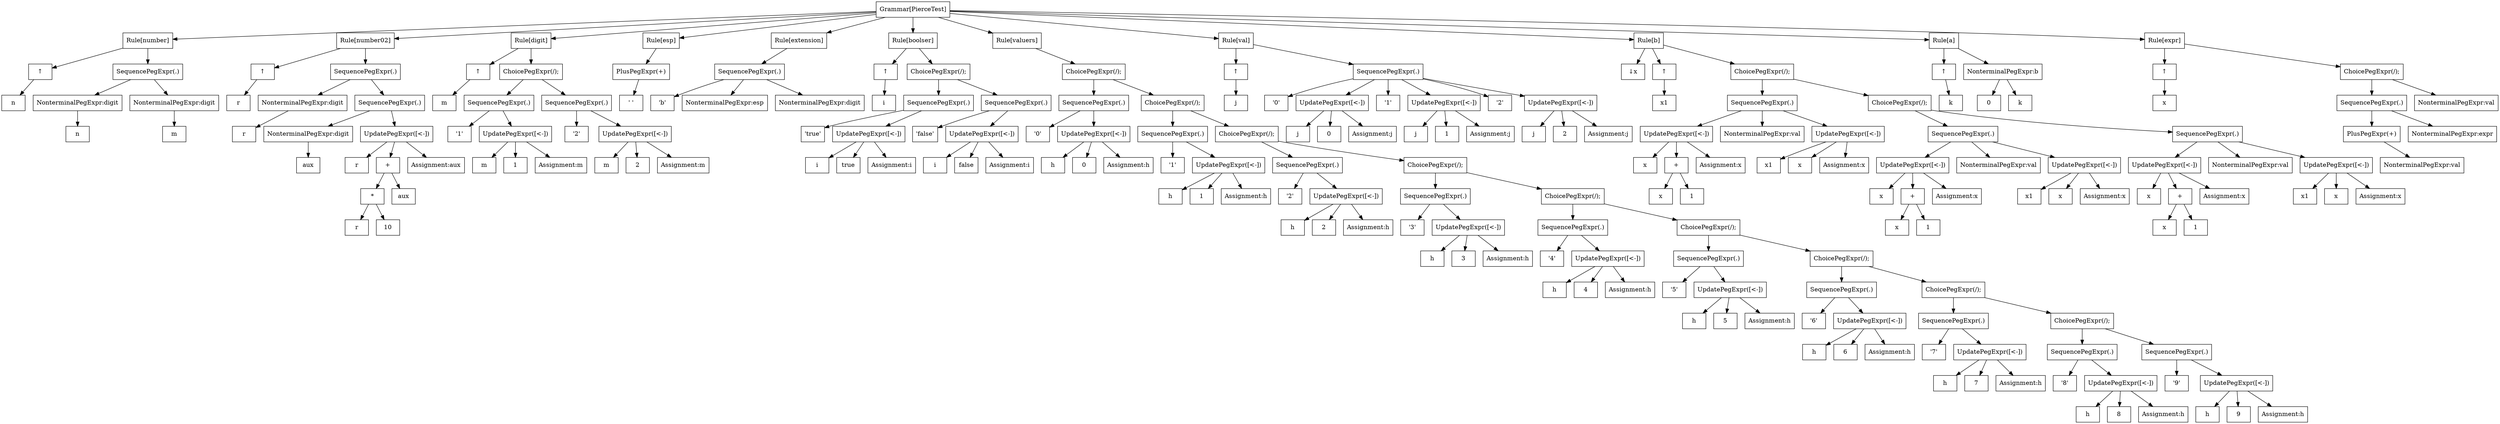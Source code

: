Digraph PierceTest {
  node [shape="box"];
  grammar [label = "Grammar[PierceTest]"];

  numberRule [label = "Rule[number]"];
  grammar -> numberRule;
  attributeExpr0 [label = "n"];
  SynAtt1 -> attributeExpr0;
  SynAtt1 [label = "↑"];
  numberRule -> SynAtt1;
  SequencePeg0 [label = "SequencePegExpr(.)"];
  numberRule -> SequencePeg0;
  NonterminalPeg1 [label = "NonterminalPegExpr:digit"];
  SequencePeg0 -> NonterminalPeg1;
  attributeExpr1 [label = "n"];
  NonterminalPeg1 -> attributeExpr1;
  NonterminalPeg2 [label = "NonterminalPegExpr:digit"];
  SequencePeg0 -> NonterminalPeg2;
  attributeExpr2 [label = "m"];
  NonterminalPeg2 -> attributeExpr2;
  number02Rule [label = "Rule[number02]"];
  grammar -> number02Rule;
  attributeExpr3 [label = "r"];
  SynAtt3 -> attributeExpr3;
  SynAtt3 [label = "↑"];
  number02Rule -> SynAtt3;
  SequencePeg3 [label = "SequencePegExpr(.)"];
  number02Rule -> SequencePeg3;
  NonterminalPeg4 [label = "NonterminalPegExpr:digit"];
  SequencePeg3 -> NonterminalPeg4;
  attributeExpr4 [label = "r"];
  NonterminalPeg4 -> attributeExpr4;
  SequencePeg5 [label = "SequencePegExpr(.)"];
  SequencePeg3 -> SequencePeg5;
  NonterminalPeg6 [label = "NonterminalPegExpr:digit"];
  SequencePeg5 -> NonterminalPeg6;
  attributeExpr5 [label = "aux"];
  NonterminalPeg6 -> attributeExpr5;
  UpdatePeg7 [label = "UpdatePegExpr([<-])"];
  SequencePeg5 -> UpdatePeg7;
  attributeExpr6 [label = "r"];
  UpdatePeg7 -> attributeExpr6;
  AddExpr7 [label = "+"];
  UpdatePeg7 -> AddExpr7;
  MultExpr8 [label = "*"];
  AddExpr7 -> MultExpr8;
  attributeExpr9 [label = "r"];
  MultExpr8 -> attributeExpr9;
  IntLiteralExpr10 [label = "10"];
  MultExpr8 -> IntLiteralExpr10;
  attributeExpr11 [label = "aux"];
  AddExpr7 -> attributeExpr11;
  assignmentNode4 [label = "Assignment:aux"];
  UpdatePeg7 -> assignmentNode4;
  digitRule [label = "Rule[digit]"];
  grammar -> digitRule;
  attributeExpr12 [label = "m"];
  SynAtt6 -> attributeExpr12;
  SynAtt6 [label = "↑"];
  digitRule -> SynAtt6;
  choicePeg8 [label = "ChoicePegExpr(/);"];
  digitRule -> choicePeg8;
  SequencePeg9 [label = "SequencePegExpr(.)"];
  choicePeg8 -> SequencePeg9;
  LiteralPeg10 [label = "'1'"];
  SequencePeg9 -> LiteralPeg10;
  UpdatePeg11 [label = "UpdatePegExpr([<-])"];
  SequencePeg9 -> UpdatePeg11;
  attributeExpr13 [label = "m"];
  UpdatePeg11 -> attributeExpr13;
  IntLiteralExpr14 [label = "1"];
  UpdatePeg11 -> IntLiteralExpr14;
  assignmentNode7 [label = "Assignment:m"];
  UpdatePeg11 -> assignmentNode7;
  SequencePeg12 [label = "SequencePegExpr(.)"];
  choicePeg8 -> SequencePeg12;
  LiteralPeg13 [label = "'2'"];
  SequencePeg12 -> LiteralPeg13;
  UpdatePeg14 [label = "UpdatePegExpr([<-])"];
  SequencePeg12 -> UpdatePeg14;
  attributeExpr15 [label = "m"];
  UpdatePeg14 -> attributeExpr15;
  IntLiteralExpr16 [label = "2"];
  UpdatePeg14 -> IntLiteralExpr16;
  assignmentNode8 [label = "Assignment:m"];
  UpdatePeg14 -> assignmentNode8;
  espRule [label = "Rule[esp]"];
  grammar -> espRule;
  PlusKleenePeg15 [label = "PlusPegExpr(+)"];
  espRule -> PlusKleenePeg15;
  LiteralPeg16 [label = "' '"];
  PlusKleenePeg15 -> LiteralPeg16;
  extensionRule [label = "Rule[extension]"];
  grammar -> extensionRule;
  SequencePeg17 [label = "SequencePegExpr(.)"];
  extensionRule -> SequencePeg17;
  LiteralPeg18 [label = "'b'"];
  SequencePeg17 -> LiteralPeg18;
  NonterminalPeg19 [label = "NonterminalPegExpr:esp"];
  SequencePeg17 -> NonterminalPeg19;
  NonterminalPeg20 [label = "NonterminalPegExpr:digit"];
  SequencePeg17 -> NonterminalPeg20;
  boolserRule [label = "Rule[boolser]"];
  grammar -> boolserRule;
  attributeExpr17 [label = "i"];
  SynAtt12 -> attributeExpr17;
  SynAtt12 [label = "↑"];
  boolserRule -> SynAtt12;
  choicePeg21 [label = "ChoicePegExpr(/);"];
  boolserRule -> choicePeg21;
  SequencePeg22 [label = "SequencePegExpr(.)"];
  choicePeg21 -> SequencePeg22;
  LiteralPeg23 [label = "'true'"];
  SequencePeg22 -> LiteralPeg23;
  UpdatePeg24 [label = "UpdatePegExpr([<-])"];
  SequencePeg22 -> UpdatePeg24;
  attributeExpr18 [label = "i"];
  UpdatePeg24 -> attributeExpr18;
  BooleanLiteralExpr19 [label = "true"];
  UpdatePeg24 -> BooleanLiteralExpr19;
  assignmentNode13 [label = "Assignment:i"];
  UpdatePeg24 -> assignmentNode13;
  SequencePeg25 [label = "SequencePegExpr(.)"];
  choicePeg21 -> SequencePeg25;
  LiteralPeg26 [label = "'false'"];
  SequencePeg25 -> LiteralPeg26;
  UpdatePeg27 [label = "UpdatePegExpr([<-])"];
  SequencePeg25 -> UpdatePeg27;
  attributeExpr20 [label = "i"];
  UpdatePeg27 -> attributeExpr20;
  BooleanLiteralExpr21 [label = "false"];
  UpdatePeg27 -> BooleanLiteralExpr21;
  assignmentNode14 [label = "Assignment:i"];
  UpdatePeg27 -> assignmentNode14;
  valuersRule [label = "Rule[valuers]"];
  grammar -> valuersRule;
  choicePeg28 [label = "ChoicePegExpr(/);"];
  valuersRule -> choicePeg28;
  SequencePeg29 [label = "SequencePegExpr(.)"];
  choicePeg28 -> SequencePeg29;
  LiteralPeg30 [label = "'0'"];
  SequencePeg29 -> LiteralPeg30;
  UpdatePeg31 [label = "UpdatePegExpr([<-])"];
  SequencePeg29 -> UpdatePeg31;
  attributeExpr22 [label = "h"];
  UpdatePeg31 -> attributeExpr22;
  IntLiteralExpr23 [label = "0"];
  UpdatePeg31 -> IntLiteralExpr23;
  assignmentNode16 [label = "Assignment:h"];
  UpdatePeg31 -> assignmentNode16;
  choicePeg32 [label = "ChoicePegExpr(/);"];
  choicePeg28 -> choicePeg32;
  SequencePeg33 [label = "SequencePegExpr(.)"];
  choicePeg32 -> SequencePeg33;
  LiteralPeg34 [label = "'1'"];
  SequencePeg33 -> LiteralPeg34;
  UpdatePeg35 [label = "UpdatePegExpr([<-])"];
  SequencePeg33 -> UpdatePeg35;
  attributeExpr24 [label = "h"];
  UpdatePeg35 -> attributeExpr24;
  IntLiteralExpr25 [label = "1"];
  UpdatePeg35 -> IntLiteralExpr25;
  assignmentNode17 [label = "Assignment:h"];
  UpdatePeg35 -> assignmentNode17;
  choicePeg36 [label = "ChoicePegExpr(/);"];
  choicePeg32 -> choicePeg36;
  SequencePeg37 [label = "SequencePegExpr(.)"];
  choicePeg36 -> SequencePeg37;
  LiteralPeg38 [label = "'2'"];
  SequencePeg37 -> LiteralPeg38;
  UpdatePeg39 [label = "UpdatePegExpr([<-])"];
  SequencePeg37 -> UpdatePeg39;
  attributeExpr26 [label = "h"];
  UpdatePeg39 -> attributeExpr26;
  IntLiteralExpr27 [label = "2"];
  UpdatePeg39 -> IntLiteralExpr27;
  assignmentNode18 [label = "Assignment:h"];
  UpdatePeg39 -> assignmentNode18;
  choicePeg40 [label = "ChoicePegExpr(/);"];
  choicePeg36 -> choicePeg40;
  SequencePeg41 [label = "SequencePegExpr(.)"];
  choicePeg40 -> SequencePeg41;
  LiteralPeg42 [label = "'3'"];
  SequencePeg41 -> LiteralPeg42;
  UpdatePeg43 [label = "UpdatePegExpr([<-])"];
  SequencePeg41 -> UpdatePeg43;
  attributeExpr28 [label = "h"];
  UpdatePeg43 -> attributeExpr28;
  IntLiteralExpr29 [label = "3"];
  UpdatePeg43 -> IntLiteralExpr29;
  assignmentNode19 [label = "Assignment:h"];
  UpdatePeg43 -> assignmentNode19;
  choicePeg44 [label = "ChoicePegExpr(/);"];
  choicePeg40 -> choicePeg44;
  SequencePeg45 [label = "SequencePegExpr(.)"];
  choicePeg44 -> SequencePeg45;
  LiteralPeg46 [label = "'4'"];
  SequencePeg45 -> LiteralPeg46;
  UpdatePeg47 [label = "UpdatePegExpr([<-])"];
  SequencePeg45 -> UpdatePeg47;
  attributeExpr30 [label = "h"];
  UpdatePeg47 -> attributeExpr30;
  IntLiteralExpr31 [label = "4"];
  UpdatePeg47 -> IntLiteralExpr31;
  assignmentNode20 [label = "Assignment:h"];
  UpdatePeg47 -> assignmentNode20;
  choicePeg48 [label = "ChoicePegExpr(/);"];
  choicePeg44 -> choicePeg48;
  SequencePeg49 [label = "SequencePegExpr(.)"];
  choicePeg48 -> SequencePeg49;
  LiteralPeg50 [label = "'5'"];
  SequencePeg49 -> LiteralPeg50;
  UpdatePeg51 [label = "UpdatePegExpr([<-])"];
  SequencePeg49 -> UpdatePeg51;
  attributeExpr32 [label = "h"];
  UpdatePeg51 -> attributeExpr32;
  IntLiteralExpr33 [label = "5"];
  UpdatePeg51 -> IntLiteralExpr33;
  assignmentNode21 [label = "Assignment:h"];
  UpdatePeg51 -> assignmentNode21;
  choicePeg52 [label = "ChoicePegExpr(/);"];
  choicePeg48 -> choicePeg52;
  SequencePeg53 [label = "SequencePegExpr(.)"];
  choicePeg52 -> SequencePeg53;
  LiteralPeg54 [label = "'6'"];
  SequencePeg53 -> LiteralPeg54;
  UpdatePeg55 [label = "UpdatePegExpr([<-])"];
  SequencePeg53 -> UpdatePeg55;
  attributeExpr34 [label = "h"];
  UpdatePeg55 -> attributeExpr34;
  IntLiteralExpr35 [label = "6"];
  UpdatePeg55 -> IntLiteralExpr35;
  assignmentNode22 [label = "Assignment:h"];
  UpdatePeg55 -> assignmentNode22;
  choicePeg56 [label = "ChoicePegExpr(/);"];
  choicePeg52 -> choicePeg56;
  SequencePeg57 [label = "SequencePegExpr(.)"];
  choicePeg56 -> SequencePeg57;
  LiteralPeg58 [label = "'7'"];
  SequencePeg57 -> LiteralPeg58;
  UpdatePeg59 [label = "UpdatePegExpr([<-])"];
  SequencePeg57 -> UpdatePeg59;
  attributeExpr36 [label = "h"];
  UpdatePeg59 -> attributeExpr36;
  IntLiteralExpr37 [label = "7"];
  UpdatePeg59 -> IntLiteralExpr37;
  assignmentNode23 [label = "Assignment:h"];
  UpdatePeg59 -> assignmentNode23;
  choicePeg60 [label = "ChoicePegExpr(/);"];
  choicePeg56 -> choicePeg60;
  SequencePeg61 [label = "SequencePegExpr(.)"];
  choicePeg60 -> SequencePeg61;
  LiteralPeg62 [label = "'8'"];
  SequencePeg61 -> LiteralPeg62;
  UpdatePeg63 [label = "UpdatePegExpr([<-])"];
  SequencePeg61 -> UpdatePeg63;
  attributeExpr38 [label = "h"];
  UpdatePeg63 -> attributeExpr38;
  IntLiteralExpr39 [label = "8"];
  UpdatePeg63 -> IntLiteralExpr39;
  assignmentNode24 [label = "Assignment:h"];
  UpdatePeg63 -> assignmentNode24;
  SequencePeg64 [label = "SequencePegExpr(.)"];
  choicePeg60 -> SequencePeg64;
  LiteralPeg65 [label = "'9'"];
  SequencePeg64 -> LiteralPeg65;
  UpdatePeg66 [label = "UpdatePegExpr([<-])"];
  SequencePeg64 -> UpdatePeg66;
  attributeExpr40 [label = "h"];
  UpdatePeg66 -> attributeExpr40;
  IntLiteralExpr41 [label = "9"];
  UpdatePeg66 -> IntLiteralExpr41;
  assignmentNode25 [label = "Assignment:h"];
  UpdatePeg66 -> assignmentNode25;
  valRule [label = "Rule[val]"];
  grammar -> valRule;
  attributeExpr42 [label = "j"];
  SynAtt27 -> attributeExpr42;
  SynAtt27 [label = "↑"];
  valRule -> SynAtt27;
  SequencePeg67 [label = "SequencePegExpr(.)"];
  valRule -> SequencePeg67;
  LiteralPeg68 [label = "'0'"];
  SequencePeg67 -> LiteralPeg68;
  UpdatePeg69 [label = "UpdatePegExpr([<-])"];
  SequencePeg67 -> UpdatePeg69;
  attributeExpr43 [label = "j"];
  UpdatePeg69 -> attributeExpr43;
  IntLiteralExpr44 [label = "0"];
  UpdatePeg69 -> IntLiteralExpr44;
  assignmentNode28 [label = "Assignment:j"];
  UpdatePeg69 -> assignmentNode28;
  LiteralPeg70 [label = "'1'"];
  SequencePeg67 -> LiteralPeg70;
  UpdatePeg71 [label = "UpdatePegExpr([<-])"];
  SequencePeg67 -> UpdatePeg71;
  attributeExpr45 [label = "j"];
  UpdatePeg71 -> attributeExpr45;
  IntLiteralExpr46 [label = "1"];
  UpdatePeg71 -> IntLiteralExpr46;
  assignmentNode29 [label = "Assignment:j"];
  UpdatePeg71 -> assignmentNode29;
  LiteralPeg72 [label = "'2'"];
  SequencePeg67 -> LiteralPeg72;
  UpdatePeg73 [label = "UpdatePegExpr([<-])"];
  SequencePeg67 -> UpdatePeg73;
  attributeExpr47 [label = "j"];
  UpdatePeg73 -> attributeExpr47;
  IntLiteralExpr48 [label = "2"];
  UpdatePeg73 -> IntLiteralExpr48;
  assignmentNode30 [label = "Assignment:j"];
  UpdatePeg73 -> assignmentNode30;
  bRule [label = "Rule[b]"];
  grammar -> bRule;
  inh31 [label = "↓x"];
  bRule -> inh31;
  attributeExpr49 [label = "x1"];
  SynAtt32 -> attributeExpr49;
  SynAtt32 [label = "↑"];
  bRule -> SynAtt32;
  choicePeg74 [label = "ChoicePegExpr(/);"];
  bRule -> choicePeg74;
  SequencePeg75 [label = "SequencePegExpr(.)"];
  choicePeg74 -> SequencePeg75;
  UpdatePeg76 [label = "UpdatePegExpr([<-])"];
  SequencePeg75 -> UpdatePeg76;
  attributeExpr50 [label = "x"];
  UpdatePeg76 -> attributeExpr50;
  AddExpr51 [label = "+"];
  UpdatePeg76 -> AddExpr51;
  attributeExpr52 [label = "x"];
  AddExpr51 -> attributeExpr52;
  IntLiteralExpr53 [label = "1"];
  AddExpr51 -> IntLiteralExpr53;
  assignmentNode33 [label = "Assignment:x"];
  UpdatePeg76 -> assignmentNode33;
  NonterminalPeg77 [label = "NonterminalPegExpr:val"];
  SequencePeg75 -> NonterminalPeg77;
  UpdatePeg78 [label = "UpdatePegExpr([<-])"];
  SequencePeg75 -> UpdatePeg78;
  attributeExpr54 [label = "x1"];
  UpdatePeg78 -> attributeExpr54;
  attributeExpr55 [label = "x"];
  UpdatePeg78 -> attributeExpr55;
  assignmentNode34 [label = "Assignment:x"];
  UpdatePeg78 -> assignmentNode34;
  choicePeg79 [label = "ChoicePegExpr(/);"];
  choicePeg74 -> choicePeg79;
  SequencePeg80 [label = "SequencePegExpr(.)"];
  choicePeg79 -> SequencePeg80;
  UpdatePeg81 [label = "UpdatePegExpr([<-])"];
  SequencePeg80 -> UpdatePeg81;
  attributeExpr56 [label = "x"];
  UpdatePeg81 -> attributeExpr56;
  AddExpr57 [label = "+"];
  UpdatePeg81 -> AddExpr57;
  attributeExpr58 [label = "x"];
  AddExpr57 -> attributeExpr58;
  IntLiteralExpr59 [label = "1"];
  AddExpr57 -> IntLiteralExpr59;
  assignmentNode35 [label = "Assignment:x"];
  UpdatePeg81 -> assignmentNode35;
  NonterminalPeg82 [label = "NonterminalPegExpr:val"];
  SequencePeg80 -> NonterminalPeg82;
  UpdatePeg83 [label = "UpdatePegExpr([<-])"];
  SequencePeg80 -> UpdatePeg83;
  attributeExpr60 [label = "x1"];
  UpdatePeg83 -> attributeExpr60;
  attributeExpr61 [label = "x"];
  UpdatePeg83 -> attributeExpr61;
  assignmentNode36 [label = "Assignment:x"];
  UpdatePeg83 -> assignmentNode36;
  SequencePeg84 [label = "SequencePegExpr(.)"];
  choicePeg79 -> SequencePeg84;
  UpdatePeg85 [label = "UpdatePegExpr([<-])"];
  SequencePeg84 -> UpdatePeg85;
  attributeExpr62 [label = "x"];
  UpdatePeg85 -> attributeExpr62;
  AddExpr63 [label = "+"];
  UpdatePeg85 -> AddExpr63;
  attributeExpr64 [label = "x"];
  AddExpr63 -> attributeExpr64;
  IntLiteralExpr65 [label = "1"];
  AddExpr63 -> IntLiteralExpr65;
  assignmentNode37 [label = "Assignment:x"];
  UpdatePeg85 -> assignmentNode37;
  NonterminalPeg86 [label = "NonterminalPegExpr:val"];
  SequencePeg84 -> NonterminalPeg86;
  UpdatePeg87 [label = "UpdatePegExpr([<-])"];
  SequencePeg84 -> UpdatePeg87;
  attributeExpr66 [label = "x1"];
  UpdatePeg87 -> attributeExpr66;
  attributeExpr67 [label = "x"];
  UpdatePeg87 -> attributeExpr67;
  assignmentNode38 [label = "Assignment:x"];
  UpdatePeg87 -> assignmentNode38;
  aRule [label = "Rule[a]"];
  grammar -> aRule;
  attributeExpr68 [label = "k"];
  SynAtt40 -> attributeExpr68;
  SynAtt40 [label = "↑"];
  aRule -> SynAtt40;
  NonterminalPeg88 [label = "NonterminalPegExpr:b"];
  aRule -> NonterminalPeg88;
  IntLiteralExpr69 [label = "0"];
  NonterminalPeg88 -> IntLiteralExpr69;
  attributeExpr70 [label = "k"];
  NonterminalPeg88 -> attributeExpr70;
  exprRule [label = "Rule[expr]"];
  grammar -> exprRule;
  attributeExpr71 [label = "x"];
  SynAtt42 -> attributeExpr71;
  SynAtt42 [label = "↑"];
  exprRule -> SynAtt42;
  choicePeg89 [label = "ChoicePegExpr(/);"];
  exprRule -> choicePeg89;
  SequencePeg90 [label = "SequencePegExpr(.)"];
  choicePeg89 -> SequencePeg90;
  PlusKleenePeg91 [label = "PlusPegExpr(+)"];
  SequencePeg90 -> PlusKleenePeg91;
  NonterminalPeg92 [label = "NonterminalPegExpr:val"];
  PlusKleenePeg91 -> NonterminalPeg92;
  NonterminalPeg93 [label = "NonterminalPegExpr:expr"];
  SequencePeg90 -> NonterminalPeg93;
  NonterminalPeg94 [label = "NonterminalPegExpr:val"];
  choicePeg89 -> NonterminalPeg94;
}